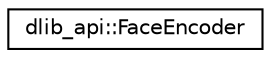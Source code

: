 digraph "Graphical Class Hierarchy"
{
 // LATEX_PDF_SIZE
  edge [fontname="Helvetica",fontsize="10",labelfontname="Helvetica",labelfontsize="10"];
  node [fontname="Helvetica",fontsize="10",shape=record];
  rankdir="LR";
  Node0 [label="dlib_api::FaceEncoder",height=0.2,width=0.4,color="black", fillcolor="white", style="filled",URL="$classdlib__api_1_1_face_encoder.html",tooltip=" "];
}
